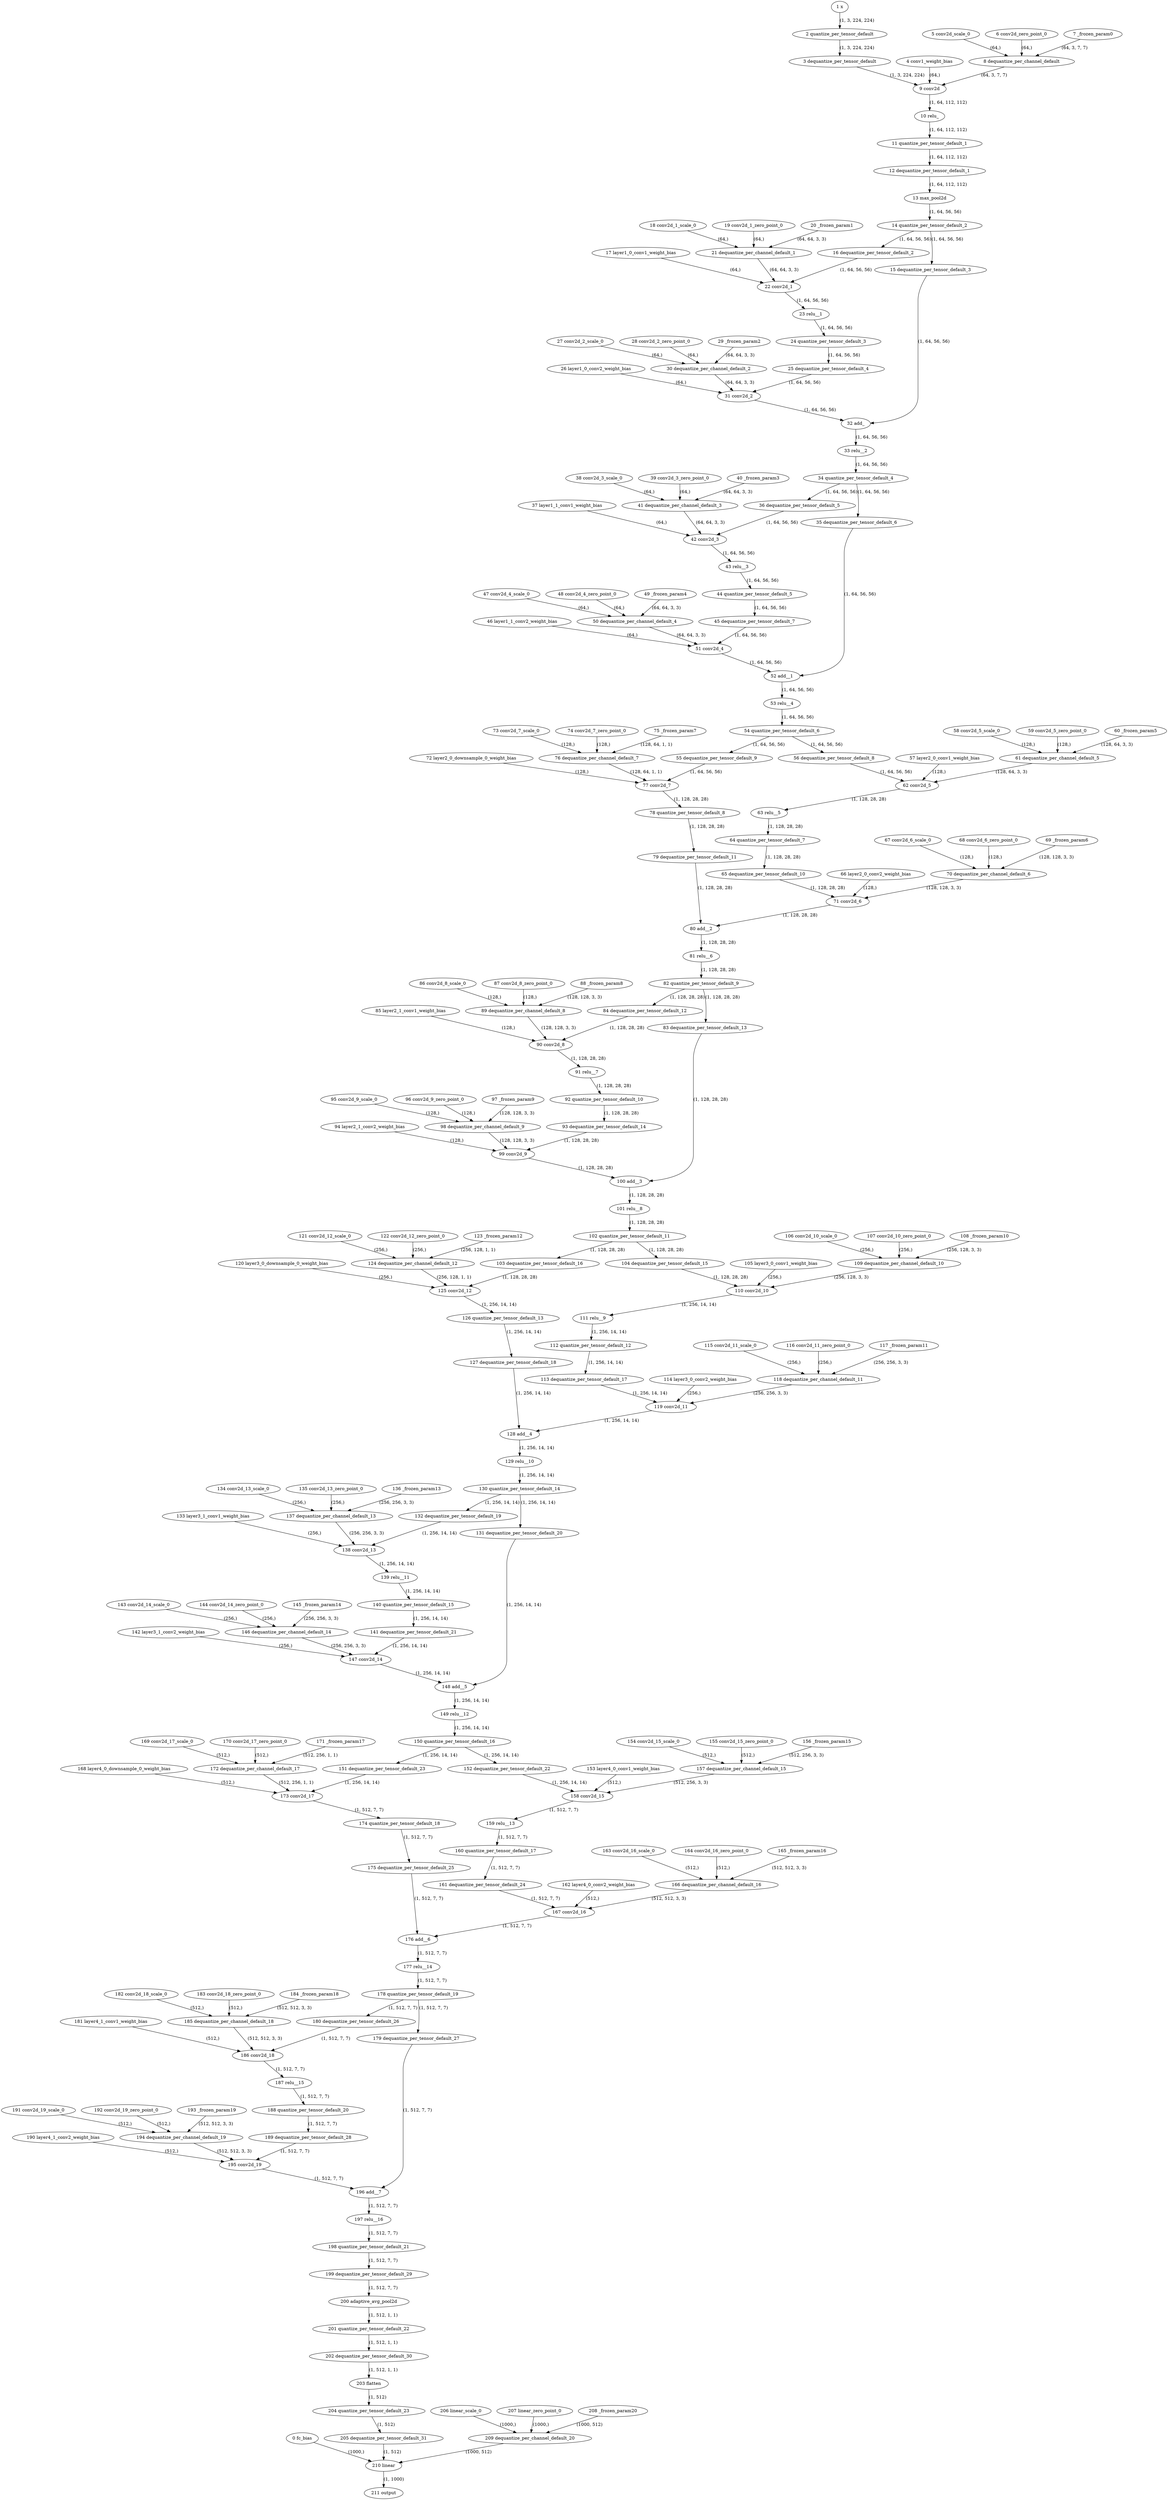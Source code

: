 strict digraph  {
"0 fc_bias" [id=0, type=get_attr];
"1 x" [id=1, type=input];
"2 quantize_per_tensor_default" [id=2, type=quantize_per_tensor];
"3 dequantize_per_tensor_default" [id=3, type=dequantize_per_tensor];
"4 conv1_weight_bias" [id=4, type=get_attr];
"5 conv2d_scale_0" [id=5, type=get_attr];
"6 conv2d_zero_point_0" [id=6, type=get_attr];
"7 _frozen_param0" [id=7, type=get_attr];
"8 dequantize_per_channel_default" [id=8, type=dequantize_per_channel];
"9 conv2d" [id=9, type=conv2d];
"10 relu_" [id=10, type=relu_];
"11 quantize_per_tensor_default_1" [id=11, type=quantize_per_tensor];
"12 dequantize_per_tensor_default_1" [id=12, type=dequantize_per_tensor];
"13 max_pool2d" [id=13, type=max_pool2d];
"14 quantize_per_tensor_default_2" [id=14, type=quantize_per_tensor];
"15 dequantize_per_tensor_default_3" [id=15, type=dequantize_per_tensor];
"16 dequantize_per_tensor_default_2" [id=16, type=dequantize_per_tensor];
"17 layer1_0_conv1_weight_bias" [id=17, type=get_attr];
"18 conv2d_1_scale_0" [id=18, type=get_attr];
"19 conv2d_1_zero_point_0" [id=19, type=get_attr];
"20 _frozen_param1" [id=20, type=get_attr];
"21 dequantize_per_channel_default_1" [id=21, type=dequantize_per_channel];
"22 conv2d_1" [id=22, type=conv2d];
"23 relu__1" [id=23, type=relu_];
"24 quantize_per_tensor_default_3" [id=24, type=quantize_per_tensor];
"25 dequantize_per_tensor_default_4" [id=25, type=dequantize_per_tensor];
"26 layer1_0_conv2_weight_bias" [id=26, type=get_attr];
"27 conv2d_2_scale_0" [id=27, type=get_attr];
"28 conv2d_2_zero_point_0" [id=28, type=get_attr];
"29 _frozen_param2" [id=29, type=get_attr];
"30 dequantize_per_channel_default_2" [id=30, type=dequantize_per_channel];
"31 conv2d_2" [id=31, type=conv2d];
"32 add_" [id=32, type=add_];
"33 relu__2" [id=33, type=relu_];
"34 quantize_per_tensor_default_4" [id=34, type=quantize_per_tensor];
"35 dequantize_per_tensor_default_6" [id=35, type=dequantize_per_tensor];
"36 dequantize_per_tensor_default_5" [id=36, type=dequantize_per_tensor];
"37 layer1_1_conv1_weight_bias" [id=37, type=get_attr];
"38 conv2d_3_scale_0" [id=38, type=get_attr];
"39 conv2d_3_zero_point_0" [id=39, type=get_attr];
"40 _frozen_param3" [id=40, type=get_attr];
"41 dequantize_per_channel_default_3" [id=41, type=dequantize_per_channel];
"42 conv2d_3" [id=42, type=conv2d];
"43 relu__3" [id=43, type=relu_];
"44 quantize_per_tensor_default_5" [id=44, type=quantize_per_tensor];
"45 dequantize_per_tensor_default_7" [id=45, type=dequantize_per_tensor];
"46 layer1_1_conv2_weight_bias" [id=46, type=get_attr];
"47 conv2d_4_scale_0" [id=47, type=get_attr];
"48 conv2d_4_zero_point_0" [id=48, type=get_attr];
"49 _frozen_param4" [id=49, type=get_attr];
"50 dequantize_per_channel_default_4" [id=50, type=dequantize_per_channel];
"51 conv2d_4" [id=51, type=conv2d];
"52 add__1" [id=52, type=add_];
"53 relu__4" [id=53, type=relu_];
"54 quantize_per_tensor_default_6" [id=54, type=quantize_per_tensor];
"55 dequantize_per_tensor_default_9" [id=55, type=dequantize_per_tensor];
"56 dequantize_per_tensor_default_8" [id=56, type=dequantize_per_tensor];
"57 layer2_0_conv1_weight_bias" [id=57, type=get_attr];
"58 conv2d_5_scale_0" [id=58, type=get_attr];
"59 conv2d_5_zero_point_0" [id=59, type=get_attr];
"60 _frozen_param5" [id=60, type=get_attr];
"61 dequantize_per_channel_default_5" [id=61, type=dequantize_per_channel];
"62 conv2d_5" [id=62, type=conv2d];
"63 relu__5" [id=63, type=relu_];
"64 quantize_per_tensor_default_7" [id=64, type=quantize_per_tensor];
"65 dequantize_per_tensor_default_10" [id=65, type=dequantize_per_tensor];
"66 layer2_0_conv2_weight_bias" [id=66, type=get_attr];
"67 conv2d_6_scale_0" [id=67, type=get_attr];
"68 conv2d_6_zero_point_0" [id=68, type=get_attr];
"69 _frozen_param6" [id=69, type=get_attr];
"70 dequantize_per_channel_default_6" [id=70, type=dequantize_per_channel];
"71 conv2d_6" [id=71, type=conv2d];
"72 layer2_0_downsample_0_weight_bias" [id=72, type=get_attr];
"73 conv2d_7_scale_0" [id=73, type=get_attr];
"74 conv2d_7_zero_point_0" [id=74, type=get_attr];
"75 _frozen_param7" [id=75, type=get_attr];
"76 dequantize_per_channel_default_7" [id=76, type=dequantize_per_channel];
"77 conv2d_7" [id=77, type=conv2d];
"78 quantize_per_tensor_default_8" [id=78, type=quantize_per_tensor];
"79 dequantize_per_tensor_default_11" [id=79, type=dequantize_per_tensor];
"80 add__2" [id=80, type=add_];
"81 relu__6" [id=81, type=relu_];
"82 quantize_per_tensor_default_9" [id=82, type=quantize_per_tensor];
"83 dequantize_per_tensor_default_13" [id=83, type=dequantize_per_tensor];
"84 dequantize_per_tensor_default_12" [id=84, type=dequantize_per_tensor];
"85 layer2_1_conv1_weight_bias" [id=85, type=get_attr];
"86 conv2d_8_scale_0" [id=86, type=get_attr];
"87 conv2d_8_zero_point_0" [id=87, type=get_attr];
"88 _frozen_param8" [id=88, type=get_attr];
"89 dequantize_per_channel_default_8" [id=89, type=dequantize_per_channel];
"90 conv2d_8" [id=90, type=conv2d];
"91 relu__7" [id=91, type=relu_];
"92 quantize_per_tensor_default_10" [id=92, type=quantize_per_tensor];
"93 dequantize_per_tensor_default_14" [id=93, type=dequantize_per_tensor];
"94 layer2_1_conv2_weight_bias" [id=94, type=get_attr];
"95 conv2d_9_scale_0" [id=95, type=get_attr];
"96 conv2d_9_zero_point_0" [id=96, type=get_attr];
"97 _frozen_param9" [id=97, type=get_attr];
"98 dequantize_per_channel_default_9" [id=98, type=dequantize_per_channel];
"99 conv2d_9" [id=99, type=conv2d];
"100 add__3" [id=100, type=add_];
"101 relu__8" [id=101, type=relu_];
"102 quantize_per_tensor_default_11" [id=102, type=quantize_per_tensor];
"103 dequantize_per_tensor_default_16" [id=103, type=dequantize_per_tensor];
"104 dequantize_per_tensor_default_15" [id=104, type=dequantize_per_tensor];
"105 layer3_0_conv1_weight_bias" [id=105, type=get_attr];
"106 conv2d_10_scale_0" [id=106, type=get_attr];
"107 conv2d_10_zero_point_0" [id=107, type=get_attr];
"108 _frozen_param10" [id=108, type=get_attr];
"109 dequantize_per_channel_default_10" [id=109, type=dequantize_per_channel];
"110 conv2d_10" [id=110, type=conv2d];
"111 relu__9" [id=111, type=relu_];
"112 quantize_per_tensor_default_12" [id=112, type=quantize_per_tensor];
"113 dequantize_per_tensor_default_17" [id=113, type=dequantize_per_tensor];
"114 layer3_0_conv2_weight_bias" [id=114, type=get_attr];
"115 conv2d_11_scale_0" [id=115, type=get_attr];
"116 conv2d_11_zero_point_0" [id=116, type=get_attr];
"117 _frozen_param11" [id=117, type=get_attr];
"118 dequantize_per_channel_default_11" [id=118, type=dequantize_per_channel];
"119 conv2d_11" [id=119, type=conv2d];
"120 layer3_0_downsample_0_weight_bias" [id=120, type=get_attr];
"121 conv2d_12_scale_0" [id=121, type=get_attr];
"122 conv2d_12_zero_point_0" [id=122, type=get_attr];
"123 _frozen_param12" [id=123, type=get_attr];
"124 dequantize_per_channel_default_12" [id=124, type=dequantize_per_channel];
"125 conv2d_12" [id=125, type=conv2d];
"126 quantize_per_tensor_default_13" [id=126, type=quantize_per_tensor];
"127 dequantize_per_tensor_default_18" [id=127, type=dequantize_per_tensor];
"128 add__4" [id=128, type=add_];
"129 relu__10" [id=129, type=relu_];
"130 quantize_per_tensor_default_14" [id=130, type=quantize_per_tensor];
"131 dequantize_per_tensor_default_20" [id=131, type=dequantize_per_tensor];
"132 dequantize_per_tensor_default_19" [id=132, type=dequantize_per_tensor];
"133 layer3_1_conv1_weight_bias" [id=133, type=get_attr];
"134 conv2d_13_scale_0" [id=134, type=get_attr];
"135 conv2d_13_zero_point_0" [id=135, type=get_attr];
"136 _frozen_param13" [id=136, type=get_attr];
"137 dequantize_per_channel_default_13" [id=137, type=dequantize_per_channel];
"138 conv2d_13" [id=138, type=conv2d];
"139 relu__11" [id=139, type=relu_];
"140 quantize_per_tensor_default_15" [id=140, type=quantize_per_tensor];
"141 dequantize_per_tensor_default_21" [id=141, type=dequantize_per_tensor];
"142 layer3_1_conv2_weight_bias" [id=142, type=get_attr];
"143 conv2d_14_scale_0" [id=143, type=get_attr];
"144 conv2d_14_zero_point_0" [id=144, type=get_attr];
"145 _frozen_param14" [id=145, type=get_attr];
"146 dequantize_per_channel_default_14" [id=146, type=dequantize_per_channel];
"147 conv2d_14" [id=147, type=conv2d];
"148 add__5" [id=148, type=add_];
"149 relu__12" [id=149, type=relu_];
"150 quantize_per_tensor_default_16" [id=150, type=quantize_per_tensor];
"151 dequantize_per_tensor_default_23" [id=151, type=dequantize_per_tensor];
"152 dequantize_per_tensor_default_22" [id=152, type=dequantize_per_tensor];
"153 layer4_0_conv1_weight_bias" [id=153, type=get_attr];
"154 conv2d_15_scale_0" [id=154, type=get_attr];
"155 conv2d_15_zero_point_0" [id=155, type=get_attr];
"156 _frozen_param15" [id=156, type=get_attr];
"157 dequantize_per_channel_default_15" [id=157, type=dequantize_per_channel];
"158 conv2d_15" [id=158, type=conv2d];
"159 relu__13" [id=159, type=relu_];
"160 quantize_per_tensor_default_17" [id=160, type=quantize_per_tensor];
"161 dequantize_per_tensor_default_24" [id=161, type=dequantize_per_tensor];
"162 layer4_0_conv2_weight_bias" [id=162, type=get_attr];
"163 conv2d_16_scale_0" [id=163, type=get_attr];
"164 conv2d_16_zero_point_0" [id=164, type=get_attr];
"165 _frozen_param16" [id=165, type=get_attr];
"166 dequantize_per_channel_default_16" [id=166, type=dequantize_per_channel];
"167 conv2d_16" [id=167, type=conv2d];
"168 layer4_0_downsample_0_weight_bias" [id=168, type=get_attr];
"169 conv2d_17_scale_0" [id=169, type=get_attr];
"170 conv2d_17_zero_point_0" [id=170, type=get_attr];
"171 _frozen_param17" [id=171, type=get_attr];
"172 dequantize_per_channel_default_17" [id=172, type=dequantize_per_channel];
"173 conv2d_17" [id=173, type=conv2d];
"174 quantize_per_tensor_default_18" [id=174, type=quantize_per_tensor];
"175 dequantize_per_tensor_default_25" [id=175, type=dequantize_per_tensor];
"176 add__6" [id=176, type=add_];
"177 relu__14" [id=177, type=relu_];
"178 quantize_per_tensor_default_19" [id=178, type=quantize_per_tensor];
"179 dequantize_per_tensor_default_27" [id=179, type=dequantize_per_tensor];
"180 dequantize_per_tensor_default_26" [id=180, type=dequantize_per_tensor];
"181 layer4_1_conv1_weight_bias" [id=181, type=get_attr];
"182 conv2d_18_scale_0" [id=182, type=get_attr];
"183 conv2d_18_zero_point_0" [id=183, type=get_attr];
"184 _frozen_param18" [id=184, type=get_attr];
"185 dequantize_per_channel_default_18" [id=185, type=dequantize_per_channel];
"186 conv2d_18" [id=186, type=conv2d];
"187 relu__15" [id=187, type=relu_];
"188 quantize_per_tensor_default_20" [id=188, type=quantize_per_tensor];
"189 dequantize_per_tensor_default_28" [id=189, type=dequantize_per_tensor];
"190 layer4_1_conv2_weight_bias" [id=190, type=get_attr];
"191 conv2d_19_scale_0" [id=191, type=get_attr];
"192 conv2d_19_zero_point_0" [id=192, type=get_attr];
"193 _frozen_param19" [id=193, type=get_attr];
"194 dequantize_per_channel_default_19" [id=194, type=dequantize_per_channel];
"195 conv2d_19" [id=195, type=conv2d];
"196 add__7" [id=196, type=add_];
"197 relu__16" [id=197, type=relu_];
"198 quantize_per_tensor_default_21" [id=198, type=quantize_per_tensor];
"199 dequantize_per_tensor_default_29" [id=199, type=dequantize_per_tensor];
"200 adaptive_avg_pool2d" [id=200, type=adaptive_avg_pool2d];
"201 quantize_per_tensor_default_22" [id=201, type=quantize_per_tensor];
"202 dequantize_per_tensor_default_30" [id=202, type=dequantize_per_tensor];
"203 flatten" [id=203, type=flatten];
"204 quantize_per_tensor_default_23" [id=204, type=quantize_per_tensor];
"205 dequantize_per_tensor_default_31" [id=205, type=dequantize_per_tensor];
"206 linear_scale_0" [id=206, type=get_attr];
"207 linear_zero_point_0" [id=207, type=get_attr];
"208 _frozen_param20" [id=208, type=get_attr];
"209 dequantize_per_channel_default_20" [id=209, type=dequantize_per_channel];
"210 linear" [id=210, type=linear];
"211 output" [id=211, type=output];
"0 fc_bias" -> "210 linear"  [label="(1000,)", style=solid];
"1 x" -> "2 quantize_per_tensor_default"  [label="(1, 3, 224, 224)", style=solid];
"2 quantize_per_tensor_default" -> "3 dequantize_per_tensor_default"  [label="(1, 3, 224, 224)", style=solid];
"3 dequantize_per_tensor_default" -> "9 conv2d"  [label="(1, 3, 224, 224)", style=solid];
"4 conv1_weight_bias" -> "9 conv2d"  [label="(64,)", style=solid];
"5 conv2d_scale_0" -> "8 dequantize_per_channel_default"  [label="(64,)", style=solid];
"6 conv2d_zero_point_0" -> "8 dequantize_per_channel_default"  [label="(64,)", style=solid];
"7 _frozen_param0" -> "8 dequantize_per_channel_default"  [label="(64, 3, 7, 7)", style=solid];
"8 dequantize_per_channel_default" -> "9 conv2d"  [label="(64, 3, 7, 7)", style=solid];
"9 conv2d" -> "10 relu_"  [label="(1, 64, 112, 112)", style=solid];
"10 relu_" -> "11 quantize_per_tensor_default_1"  [label="(1, 64, 112, 112)", style=solid];
"11 quantize_per_tensor_default_1" -> "12 dequantize_per_tensor_default_1"  [label="(1, 64, 112, 112)", style=solid];
"12 dequantize_per_tensor_default_1" -> "13 max_pool2d"  [label="(1, 64, 112, 112)", style=solid];
"13 max_pool2d" -> "14 quantize_per_tensor_default_2"  [label="(1, 64, 56, 56)", style=solid];
"14 quantize_per_tensor_default_2" -> "15 dequantize_per_tensor_default_3"  [label="(1, 64, 56, 56)", style=solid];
"14 quantize_per_tensor_default_2" -> "16 dequantize_per_tensor_default_2"  [label="(1, 64, 56, 56)", style=solid];
"15 dequantize_per_tensor_default_3" -> "32 add_"  [label="(1, 64, 56, 56)", style=solid];
"16 dequantize_per_tensor_default_2" -> "22 conv2d_1"  [label="(1, 64, 56, 56)", style=solid];
"17 layer1_0_conv1_weight_bias" -> "22 conv2d_1"  [label="(64,)", style=solid];
"18 conv2d_1_scale_0" -> "21 dequantize_per_channel_default_1"  [label="(64,)", style=solid];
"19 conv2d_1_zero_point_0" -> "21 dequantize_per_channel_default_1"  [label="(64,)", style=solid];
"20 _frozen_param1" -> "21 dequantize_per_channel_default_1"  [label="(64, 64, 3, 3)", style=solid];
"21 dequantize_per_channel_default_1" -> "22 conv2d_1"  [label="(64, 64, 3, 3)", style=solid];
"22 conv2d_1" -> "23 relu__1"  [label="(1, 64, 56, 56)", style=solid];
"23 relu__1" -> "24 quantize_per_tensor_default_3"  [label="(1, 64, 56, 56)", style=solid];
"24 quantize_per_tensor_default_3" -> "25 dequantize_per_tensor_default_4"  [label="(1, 64, 56, 56)", style=solid];
"25 dequantize_per_tensor_default_4" -> "31 conv2d_2"  [label="(1, 64, 56, 56)", style=solid];
"26 layer1_0_conv2_weight_bias" -> "31 conv2d_2"  [label="(64,)", style=solid];
"27 conv2d_2_scale_0" -> "30 dequantize_per_channel_default_2"  [label="(64,)", style=solid];
"28 conv2d_2_zero_point_0" -> "30 dequantize_per_channel_default_2"  [label="(64,)", style=solid];
"29 _frozen_param2" -> "30 dequantize_per_channel_default_2"  [label="(64, 64, 3, 3)", style=solid];
"30 dequantize_per_channel_default_2" -> "31 conv2d_2"  [label="(64, 64, 3, 3)", style=solid];
"31 conv2d_2" -> "32 add_"  [label="(1, 64, 56, 56)", style=solid];
"32 add_" -> "33 relu__2"  [label="(1, 64, 56, 56)", style=solid];
"33 relu__2" -> "34 quantize_per_tensor_default_4"  [label="(1, 64, 56, 56)", style=solid];
"34 quantize_per_tensor_default_4" -> "35 dequantize_per_tensor_default_6"  [label="(1, 64, 56, 56)", style=solid];
"34 quantize_per_tensor_default_4" -> "36 dequantize_per_tensor_default_5"  [label="(1, 64, 56, 56)", style=solid];
"35 dequantize_per_tensor_default_6" -> "52 add__1"  [label="(1, 64, 56, 56)", style=solid];
"36 dequantize_per_tensor_default_5" -> "42 conv2d_3"  [label="(1, 64, 56, 56)", style=solid];
"37 layer1_1_conv1_weight_bias" -> "42 conv2d_3"  [label="(64,)", style=solid];
"38 conv2d_3_scale_0" -> "41 dequantize_per_channel_default_3"  [label="(64,)", style=solid];
"39 conv2d_3_zero_point_0" -> "41 dequantize_per_channel_default_3"  [label="(64,)", style=solid];
"40 _frozen_param3" -> "41 dequantize_per_channel_default_3"  [label="(64, 64, 3, 3)", style=solid];
"41 dequantize_per_channel_default_3" -> "42 conv2d_3"  [label="(64, 64, 3, 3)", style=solid];
"42 conv2d_3" -> "43 relu__3"  [label="(1, 64, 56, 56)", style=solid];
"43 relu__3" -> "44 quantize_per_tensor_default_5"  [label="(1, 64, 56, 56)", style=solid];
"44 quantize_per_tensor_default_5" -> "45 dequantize_per_tensor_default_7"  [label="(1, 64, 56, 56)", style=solid];
"45 dequantize_per_tensor_default_7" -> "51 conv2d_4"  [label="(1, 64, 56, 56)", style=solid];
"46 layer1_1_conv2_weight_bias" -> "51 conv2d_4"  [label="(64,)", style=solid];
"47 conv2d_4_scale_0" -> "50 dequantize_per_channel_default_4"  [label="(64,)", style=solid];
"48 conv2d_4_zero_point_0" -> "50 dequantize_per_channel_default_4"  [label="(64,)", style=solid];
"49 _frozen_param4" -> "50 dequantize_per_channel_default_4"  [label="(64, 64, 3, 3)", style=solid];
"50 dequantize_per_channel_default_4" -> "51 conv2d_4"  [label="(64, 64, 3, 3)", style=solid];
"51 conv2d_4" -> "52 add__1"  [label="(1, 64, 56, 56)", style=solid];
"52 add__1" -> "53 relu__4"  [label="(1, 64, 56, 56)", style=solid];
"53 relu__4" -> "54 quantize_per_tensor_default_6"  [label="(1, 64, 56, 56)", style=solid];
"54 quantize_per_tensor_default_6" -> "55 dequantize_per_tensor_default_9"  [label="(1, 64, 56, 56)", style=solid];
"54 quantize_per_tensor_default_6" -> "56 dequantize_per_tensor_default_8"  [label="(1, 64, 56, 56)", style=solid];
"55 dequantize_per_tensor_default_9" -> "77 conv2d_7"  [label="(1, 64, 56, 56)", style=solid];
"56 dequantize_per_tensor_default_8" -> "62 conv2d_5"  [label="(1, 64, 56, 56)", style=solid];
"57 layer2_0_conv1_weight_bias" -> "62 conv2d_5"  [label="(128,)", style=solid];
"58 conv2d_5_scale_0" -> "61 dequantize_per_channel_default_5"  [label="(128,)", style=solid];
"59 conv2d_5_zero_point_0" -> "61 dequantize_per_channel_default_5"  [label="(128,)", style=solid];
"60 _frozen_param5" -> "61 dequantize_per_channel_default_5"  [label="(128, 64, 3, 3)", style=solid];
"61 dequantize_per_channel_default_5" -> "62 conv2d_5"  [label="(128, 64, 3, 3)", style=solid];
"62 conv2d_5" -> "63 relu__5"  [label="(1, 128, 28, 28)", style=solid];
"63 relu__5" -> "64 quantize_per_tensor_default_7"  [label="(1, 128, 28, 28)", style=solid];
"64 quantize_per_tensor_default_7" -> "65 dequantize_per_tensor_default_10"  [label="(1, 128, 28, 28)", style=solid];
"65 dequantize_per_tensor_default_10" -> "71 conv2d_6"  [label="(1, 128, 28, 28)", style=solid];
"66 layer2_0_conv2_weight_bias" -> "71 conv2d_6"  [label="(128,)", style=solid];
"67 conv2d_6_scale_0" -> "70 dequantize_per_channel_default_6"  [label="(128,)", style=solid];
"68 conv2d_6_zero_point_0" -> "70 dequantize_per_channel_default_6"  [label="(128,)", style=solid];
"69 _frozen_param6" -> "70 dequantize_per_channel_default_6"  [label="(128, 128, 3, 3)", style=solid];
"70 dequantize_per_channel_default_6" -> "71 conv2d_6"  [label="(128, 128, 3, 3)", style=solid];
"71 conv2d_6" -> "80 add__2"  [label="(1, 128, 28, 28)", style=solid];
"72 layer2_0_downsample_0_weight_bias" -> "77 conv2d_7"  [label="(128,)", style=solid];
"73 conv2d_7_scale_0" -> "76 dequantize_per_channel_default_7"  [label="(128,)", style=solid];
"74 conv2d_7_zero_point_0" -> "76 dequantize_per_channel_default_7"  [label="(128,)", style=solid];
"75 _frozen_param7" -> "76 dequantize_per_channel_default_7"  [label="(128, 64, 1, 1)", style=solid];
"76 dequantize_per_channel_default_7" -> "77 conv2d_7"  [label="(128, 64, 1, 1)", style=solid];
"77 conv2d_7" -> "78 quantize_per_tensor_default_8"  [label="(1, 128, 28, 28)", style=solid];
"78 quantize_per_tensor_default_8" -> "79 dequantize_per_tensor_default_11"  [label="(1, 128, 28, 28)", style=solid];
"79 dequantize_per_tensor_default_11" -> "80 add__2"  [label="(1, 128, 28, 28)", style=solid];
"80 add__2" -> "81 relu__6"  [label="(1, 128, 28, 28)", style=solid];
"81 relu__6" -> "82 quantize_per_tensor_default_9"  [label="(1, 128, 28, 28)", style=solid];
"82 quantize_per_tensor_default_9" -> "83 dequantize_per_tensor_default_13"  [label="(1, 128, 28, 28)", style=solid];
"82 quantize_per_tensor_default_9" -> "84 dequantize_per_tensor_default_12"  [label="(1, 128, 28, 28)", style=solid];
"83 dequantize_per_tensor_default_13" -> "100 add__3"  [label="(1, 128, 28, 28)", style=solid];
"84 dequantize_per_tensor_default_12" -> "90 conv2d_8"  [label="(1, 128, 28, 28)", style=solid];
"85 layer2_1_conv1_weight_bias" -> "90 conv2d_8"  [label="(128,)", style=solid];
"86 conv2d_8_scale_0" -> "89 dequantize_per_channel_default_8"  [label="(128,)", style=solid];
"87 conv2d_8_zero_point_0" -> "89 dequantize_per_channel_default_8"  [label="(128,)", style=solid];
"88 _frozen_param8" -> "89 dequantize_per_channel_default_8"  [label="(128, 128, 3, 3)", style=solid];
"89 dequantize_per_channel_default_8" -> "90 conv2d_8"  [label="(128, 128, 3, 3)", style=solid];
"90 conv2d_8" -> "91 relu__7"  [label="(1, 128, 28, 28)", style=solid];
"91 relu__7" -> "92 quantize_per_tensor_default_10"  [label="(1, 128, 28, 28)", style=solid];
"92 quantize_per_tensor_default_10" -> "93 dequantize_per_tensor_default_14"  [label="(1, 128, 28, 28)", style=solid];
"93 dequantize_per_tensor_default_14" -> "99 conv2d_9"  [label="(1, 128, 28, 28)", style=solid];
"94 layer2_1_conv2_weight_bias" -> "99 conv2d_9"  [label="(128,)", style=solid];
"95 conv2d_9_scale_0" -> "98 dequantize_per_channel_default_9"  [label="(128,)", style=solid];
"96 conv2d_9_zero_point_0" -> "98 dequantize_per_channel_default_9"  [label="(128,)", style=solid];
"97 _frozen_param9" -> "98 dequantize_per_channel_default_9"  [label="(128, 128, 3, 3)", style=solid];
"98 dequantize_per_channel_default_9" -> "99 conv2d_9"  [label="(128, 128, 3, 3)", style=solid];
"99 conv2d_9" -> "100 add__3"  [label="(1, 128, 28, 28)", style=solid];
"100 add__3" -> "101 relu__8"  [label="(1, 128, 28, 28)", style=solid];
"101 relu__8" -> "102 quantize_per_tensor_default_11"  [label="(1, 128, 28, 28)", style=solid];
"102 quantize_per_tensor_default_11" -> "103 dequantize_per_tensor_default_16"  [label="(1, 128, 28, 28)", style=solid];
"102 quantize_per_tensor_default_11" -> "104 dequantize_per_tensor_default_15"  [label="(1, 128, 28, 28)", style=solid];
"103 dequantize_per_tensor_default_16" -> "125 conv2d_12"  [label="(1, 128, 28, 28)", style=solid];
"104 dequantize_per_tensor_default_15" -> "110 conv2d_10"  [label="(1, 128, 28, 28)", style=solid];
"105 layer3_0_conv1_weight_bias" -> "110 conv2d_10"  [label="(256,)", style=solid];
"106 conv2d_10_scale_0" -> "109 dequantize_per_channel_default_10"  [label="(256,)", style=solid];
"107 conv2d_10_zero_point_0" -> "109 dequantize_per_channel_default_10"  [label="(256,)", style=solid];
"108 _frozen_param10" -> "109 dequantize_per_channel_default_10"  [label="(256, 128, 3, 3)", style=solid];
"109 dequantize_per_channel_default_10" -> "110 conv2d_10"  [label="(256, 128, 3, 3)", style=solid];
"110 conv2d_10" -> "111 relu__9"  [label="(1, 256, 14, 14)", style=solid];
"111 relu__9" -> "112 quantize_per_tensor_default_12"  [label="(1, 256, 14, 14)", style=solid];
"112 quantize_per_tensor_default_12" -> "113 dequantize_per_tensor_default_17"  [label="(1, 256, 14, 14)", style=solid];
"113 dequantize_per_tensor_default_17" -> "119 conv2d_11"  [label="(1, 256, 14, 14)", style=solid];
"114 layer3_0_conv2_weight_bias" -> "119 conv2d_11"  [label="(256,)", style=solid];
"115 conv2d_11_scale_0" -> "118 dequantize_per_channel_default_11"  [label="(256,)", style=solid];
"116 conv2d_11_zero_point_0" -> "118 dequantize_per_channel_default_11"  [label="(256,)", style=solid];
"117 _frozen_param11" -> "118 dequantize_per_channel_default_11"  [label="(256, 256, 3, 3)", style=solid];
"118 dequantize_per_channel_default_11" -> "119 conv2d_11"  [label="(256, 256, 3, 3)", style=solid];
"119 conv2d_11" -> "128 add__4"  [label="(1, 256, 14, 14)", style=solid];
"120 layer3_0_downsample_0_weight_bias" -> "125 conv2d_12"  [label="(256,)", style=solid];
"121 conv2d_12_scale_0" -> "124 dequantize_per_channel_default_12"  [label="(256,)", style=solid];
"122 conv2d_12_zero_point_0" -> "124 dequantize_per_channel_default_12"  [label="(256,)", style=solid];
"123 _frozen_param12" -> "124 dequantize_per_channel_default_12"  [label="(256, 128, 1, 1)", style=solid];
"124 dequantize_per_channel_default_12" -> "125 conv2d_12"  [label="(256, 128, 1, 1)", style=solid];
"125 conv2d_12" -> "126 quantize_per_tensor_default_13"  [label="(1, 256, 14, 14)", style=solid];
"126 quantize_per_tensor_default_13" -> "127 dequantize_per_tensor_default_18"  [label="(1, 256, 14, 14)", style=solid];
"127 dequantize_per_tensor_default_18" -> "128 add__4"  [label="(1, 256, 14, 14)", style=solid];
"128 add__4" -> "129 relu__10"  [label="(1, 256, 14, 14)", style=solid];
"129 relu__10" -> "130 quantize_per_tensor_default_14"  [label="(1, 256, 14, 14)", style=solid];
"130 quantize_per_tensor_default_14" -> "131 dequantize_per_tensor_default_20"  [label="(1, 256, 14, 14)", style=solid];
"130 quantize_per_tensor_default_14" -> "132 dequantize_per_tensor_default_19"  [label="(1, 256, 14, 14)", style=solid];
"131 dequantize_per_tensor_default_20" -> "148 add__5"  [label="(1, 256, 14, 14)", style=solid];
"132 dequantize_per_tensor_default_19" -> "138 conv2d_13"  [label="(1, 256, 14, 14)", style=solid];
"133 layer3_1_conv1_weight_bias" -> "138 conv2d_13"  [label="(256,)", style=solid];
"134 conv2d_13_scale_0" -> "137 dequantize_per_channel_default_13"  [label="(256,)", style=solid];
"135 conv2d_13_zero_point_0" -> "137 dequantize_per_channel_default_13"  [label="(256,)", style=solid];
"136 _frozen_param13" -> "137 dequantize_per_channel_default_13"  [label="(256, 256, 3, 3)", style=solid];
"137 dequantize_per_channel_default_13" -> "138 conv2d_13"  [label="(256, 256, 3, 3)", style=solid];
"138 conv2d_13" -> "139 relu__11"  [label="(1, 256, 14, 14)", style=solid];
"139 relu__11" -> "140 quantize_per_tensor_default_15"  [label="(1, 256, 14, 14)", style=solid];
"140 quantize_per_tensor_default_15" -> "141 dequantize_per_tensor_default_21"  [label="(1, 256, 14, 14)", style=solid];
"141 dequantize_per_tensor_default_21" -> "147 conv2d_14"  [label="(1, 256, 14, 14)", style=solid];
"142 layer3_1_conv2_weight_bias" -> "147 conv2d_14"  [label="(256,)", style=solid];
"143 conv2d_14_scale_0" -> "146 dequantize_per_channel_default_14"  [label="(256,)", style=solid];
"144 conv2d_14_zero_point_0" -> "146 dequantize_per_channel_default_14"  [label="(256,)", style=solid];
"145 _frozen_param14" -> "146 dequantize_per_channel_default_14"  [label="(256, 256, 3, 3)", style=solid];
"146 dequantize_per_channel_default_14" -> "147 conv2d_14"  [label="(256, 256, 3, 3)", style=solid];
"147 conv2d_14" -> "148 add__5"  [label="(1, 256, 14, 14)", style=solid];
"148 add__5" -> "149 relu__12"  [label="(1, 256, 14, 14)", style=solid];
"149 relu__12" -> "150 quantize_per_tensor_default_16"  [label="(1, 256, 14, 14)", style=solid];
"150 quantize_per_tensor_default_16" -> "151 dequantize_per_tensor_default_23"  [label="(1, 256, 14, 14)", style=solid];
"150 quantize_per_tensor_default_16" -> "152 dequantize_per_tensor_default_22"  [label="(1, 256, 14, 14)", style=solid];
"151 dequantize_per_tensor_default_23" -> "173 conv2d_17"  [label="(1, 256, 14, 14)", style=solid];
"152 dequantize_per_tensor_default_22" -> "158 conv2d_15"  [label="(1, 256, 14, 14)", style=solid];
"153 layer4_0_conv1_weight_bias" -> "158 conv2d_15"  [label="(512,)", style=solid];
"154 conv2d_15_scale_0" -> "157 dequantize_per_channel_default_15"  [label="(512,)", style=solid];
"155 conv2d_15_zero_point_0" -> "157 dequantize_per_channel_default_15"  [label="(512,)", style=solid];
"156 _frozen_param15" -> "157 dequantize_per_channel_default_15"  [label="(512, 256, 3, 3)", style=solid];
"157 dequantize_per_channel_default_15" -> "158 conv2d_15"  [label="(512, 256, 3, 3)", style=solid];
"158 conv2d_15" -> "159 relu__13"  [label="(1, 512, 7, 7)", style=solid];
"159 relu__13" -> "160 quantize_per_tensor_default_17"  [label="(1, 512, 7, 7)", style=solid];
"160 quantize_per_tensor_default_17" -> "161 dequantize_per_tensor_default_24"  [label="(1, 512, 7, 7)", style=solid];
"161 dequantize_per_tensor_default_24" -> "167 conv2d_16"  [label="(1, 512, 7, 7)", style=solid];
"162 layer4_0_conv2_weight_bias" -> "167 conv2d_16"  [label="(512,)", style=solid];
"163 conv2d_16_scale_0" -> "166 dequantize_per_channel_default_16"  [label="(512,)", style=solid];
"164 conv2d_16_zero_point_0" -> "166 dequantize_per_channel_default_16"  [label="(512,)", style=solid];
"165 _frozen_param16" -> "166 dequantize_per_channel_default_16"  [label="(512, 512, 3, 3)", style=solid];
"166 dequantize_per_channel_default_16" -> "167 conv2d_16"  [label="(512, 512, 3, 3)", style=solid];
"167 conv2d_16" -> "176 add__6"  [label="(1, 512, 7, 7)", style=solid];
"168 layer4_0_downsample_0_weight_bias" -> "173 conv2d_17"  [label="(512,)", style=solid];
"169 conv2d_17_scale_0" -> "172 dequantize_per_channel_default_17"  [label="(512,)", style=solid];
"170 conv2d_17_zero_point_0" -> "172 dequantize_per_channel_default_17"  [label="(512,)", style=solid];
"171 _frozen_param17" -> "172 dequantize_per_channel_default_17"  [label="(512, 256, 1, 1)", style=solid];
"172 dequantize_per_channel_default_17" -> "173 conv2d_17"  [label="(512, 256, 1, 1)", style=solid];
"173 conv2d_17" -> "174 quantize_per_tensor_default_18"  [label="(1, 512, 7, 7)", style=solid];
"174 quantize_per_tensor_default_18" -> "175 dequantize_per_tensor_default_25"  [label="(1, 512, 7, 7)", style=solid];
"175 dequantize_per_tensor_default_25" -> "176 add__6"  [label="(1, 512, 7, 7)", style=solid];
"176 add__6" -> "177 relu__14"  [label="(1, 512, 7, 7)", style=solid];
"177 relu__14" -> "178 quantize_per_tensor_default_19"  [label="(1, 512, 7, 7)", style=solid];
"178 quantize_per_tensor_default_19" -> "179 dequantize_per_tensor_default_27"  [label="(1, 512, 7, 7)", style=solid];
"178 quantize_per_tensor_default_19" -> "180 dequantize_per_tensor_default_26"  [label="(1, 512, 7, 7)", style=solid];
"179 dequantize_per_tensor_default_27" -> "196 add__7"  [label="(1, 512, 7, 7)", style=solid];
"180 dequantize_per_tensor_default_26" -> "186 conv2d_18"  [label="(1, 512, 7, 7)", style=solid];
"181 layer4_1_conv1_weight_bias" -> "186 conv2d_18"  [label="(512,)", style=solid];
"182 conv2d_18_scale_0" -> "185 dequantize_per_channel_default_18"  [label="(512,)", style=solid];
"183 conv2d_18_zero_point_0" -> "185 dequantize_per_channel_default_18"  [label="(512,)", style=solid];
"184 _frozen_param18" -> "185 dequantize_per_channel_default_18"  [label="(512, 512, 3, 3)", style=solid];
"185 dequantize_per_channel_default_18" -> "186 conv2d_18"  [label="(512, 512, 3, 3)", style=solid];
"186 conv2d_18" -> "187 relu__15"  [label="(1, 512, 7, 7)", style=solid];
"187 relu__15" -> "188 quantize_per_tensor_default_20"  [label="(1, 512, 7, 7)", style=solid];
"188 quantize_per_tensor_default_20" -> "189 dequantize_per_tensor_default_28"  [label="(1, 512, 7, 7)", style=solid];
"189 dequantize_per_tensor_default_28" -> "195 conv2d_19"  [label="(1, 512, 7, 7)", style=solid];
"190 layer4_1_conv2_weight_bias" -> "195 conv2d_19"  [label="(512,)", style=solid];
"191 conv2d_19_scale_0" -> "194 dequantize_per_channel_default_19"  [label="(512,)", style=solid];
"192 conv2d_19_zero_point_0" -> "194 dequantize_per_channel_default_19"  [label="(512,)", style=solid];
"193 _frozen_param19" -> "194 dequantize_per_channel_default_19"  [label="(512, 512, 3, 3)", style=solid];
"194 dequantize_per_channel_default_19" -> "195 conv2d_19"  [label="(512, 512, 3, 3)", style=solid];
"195 conv2d_19" -> "196 add__7"  [label="(1, 512, 7, 7)", style=solid];
"196 add__7" -> "197 relu__16"  [label="(1, 512, 7, 7)", style=solid];
"197 relu__16" -> "198 quantize_per_tensor_default_21"  [label="(1, 512, 7, 7)", style=solid];
"198 quantize_per_tensor_default_21" -> "199 dequantize_per_tensor_default_29"  [label="(1, 512, 7, 7)", style=solid];
"199 dequantize_per_tensor_default_29" -> "200 adaptive_avg_pool2d"  [label="(1, 512, 7, 7)", style=solid];
"200 adaptive_avg_pool2d" -> "201 quantize_per_tensor_default_22"  [label="(1, 512, 1, 1)", style=solid];
"201 quantize_per_tensor_default_22" -> "202 dequantize_per_tensor_default_30"  [label="(1, 512, 1, 1)", style=solid];
"202 dequantize_per_tensor_default_30" -> "203 flatten"  [label="(1, 512, 1, 1)", style=solid];
"203 flatten" -> "204 quantize_per_tensor_default_23"  [label="(1, 512)", style=solid];
"204 quantize_per_tensor_default_23" -> "205 dequantize_per_tensor_default_31"  [label="(1, 512)", style=solid];
"205 dequantize_per_tensor_default_31" -> "210 linear"  [label="(1, 512)", style=solid];
"206 linear_scale_0" -> "209 dequantize_per_channel_default_20"  [label="(1000,)", style=solid];
"207 linear_zero_point_0" -> "209 dequantize_per_channel_default_20"  [label="(1000,)", style=solid];
"208 _frozen_param20" -> "209 dequantize_per_channel_default_20"  [label="(1000, 512)", style=solid];
"209 dequantize_per_channel_default_20" -> "210 linear"  [label="(1000, 512)", style=solid];
"210 linear" -> "211 output"  [label="(1, 1000)", style=solid];
}
